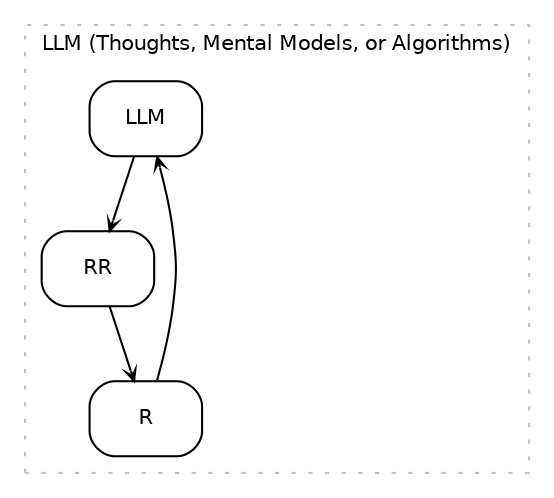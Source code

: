 digraph G {
    rankdir=TB;
   fontsize = 10;
   fontname = "Helvetica";

    node[shape=box, style=rounded, fontname=Helvetica, fontsize=10];
    edge[arrowhead=vee, arrowsize=0.5, fontname=Helvetica, fontsize=10];

    subgraph cluster_LLM {
        label="LLM (Thoughts, Mental Models, or Algorithms)";
        style=dotted;
        color=gray;
        LLM -> RR;
        R -> LLM;
    }

    subgraph cluster_RR {
        label="RR (Translation of LLM into Actions)";
        style=dotted;
        color=gray;
        RR -> R;
    }

    subgraph cluster_R {
        label="R (External Reality)";
        style=dotted;
        color=gray;
    }
}
